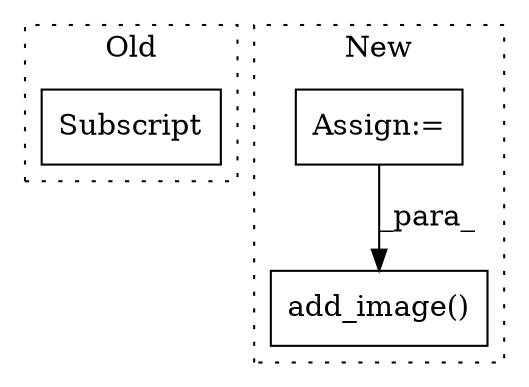 digraph G {
subgraph cluster0 {
1 [label="Subscript" a="63" s="10436,0" l="28,0" shape="box"];
label = "Old";
style="dotted";
}
subgraph cluster1 {
2 [label="add_image()" a="75" s="13188,13245" l="36,34" shape="box"];
3 [label="Assign:=" a="68" s="13156" l="3" shape="box"];
label = "New";
style="dotted";
}
3 -> 2 [label="_para_"];
}